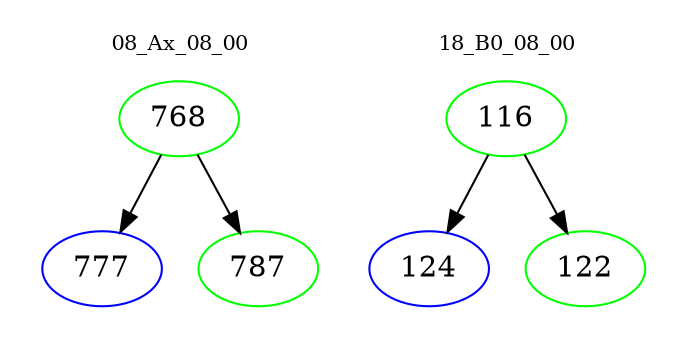 digraph{
subgraph cluster_0 {
color = white
label = "08_Ax_08_00";
fontsize=10;
T0_768 [label="768", color="green"]
T0_768 -> T0_777 [color="black"]
T0_777 [label="777", color="blue"]
T0_768 -> T0_787 [color="black"]
T0_787 [label="787", color="green"]
}
subgraph cluster_1 {
color = white
label = "18_B0_08_00";
fontsize=10;
T1_116 [label="116", color="green"]
T1_116 -> T1_124 [color="black"]
T1_124 [label="124", color="blue"]
T1_116 -> T1_122 [color="black"]
T1_122 [label="122", color="green"]
}
}
